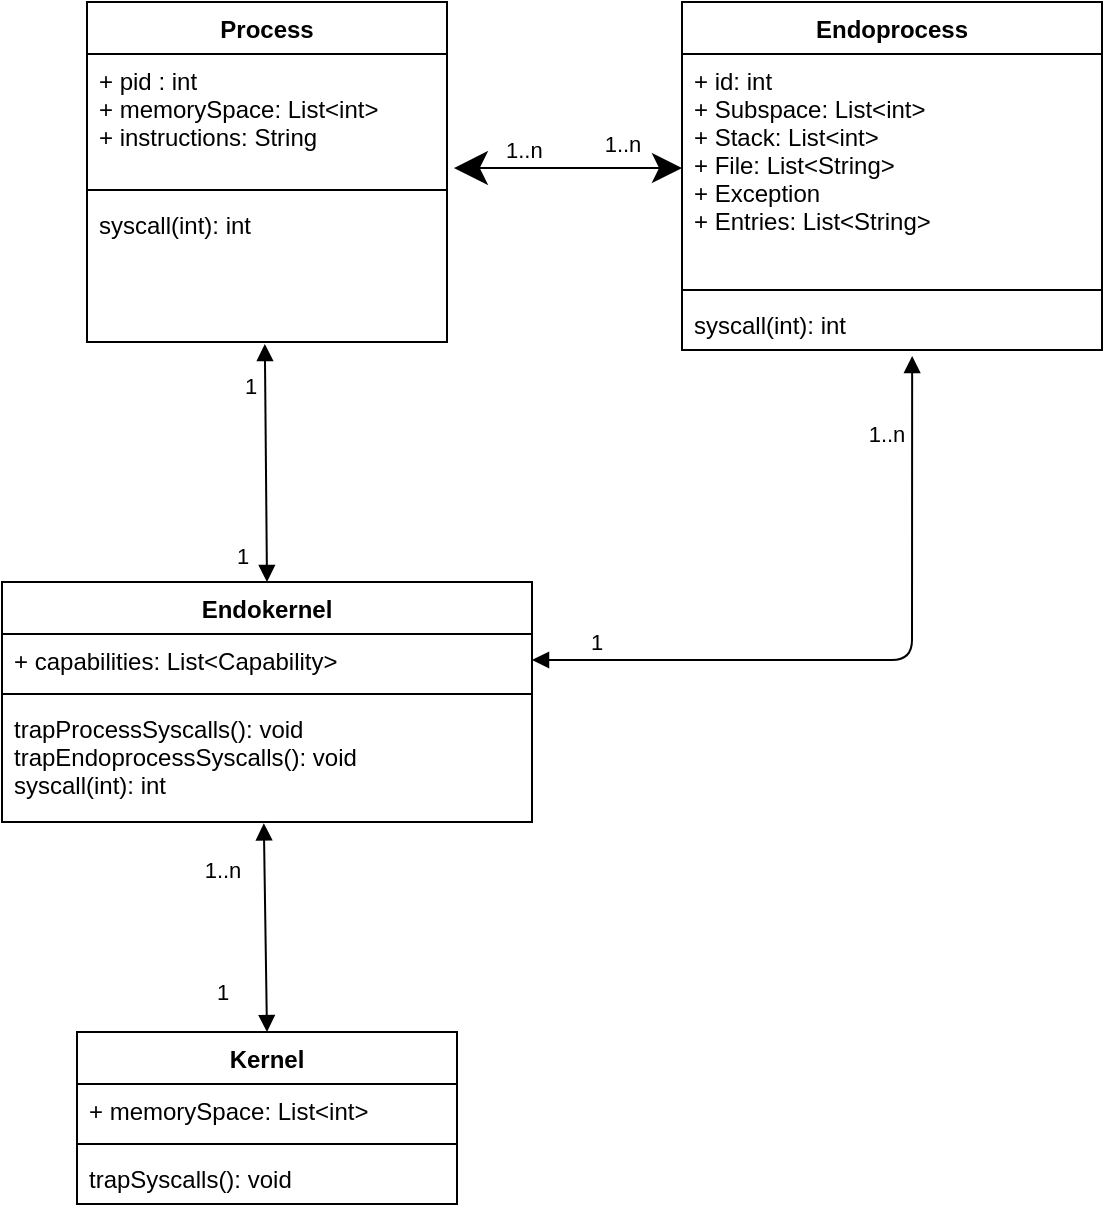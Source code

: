 <mxfile version="15.5.9" type="device"><diagram id="jKnYx94y_KnAcxw0OS8I" name="Page-1"><mxGraphModel dx="1350" dy="793" grid="1" gridSize="10" guides="1" tooltips="1" connect="1" arrows="1" fold="1" page="1" pageScale="1" pageWidth="827" pageHeight="1169" math="0" shadow="0"><root><mxCell id="0"/><mxCell id="1" parent="0"/><mxCell id="iJyI0FOTj2MSVto57viy-1" value="Process" style="swimlane;fontStyle=1;align=center;verticalAlign=top;childLayout=stackLayout;horizontal=1;startSize=26;horizontalStack=0;resizeParent=1;resizeParentMax=0;resizeLast=0;collapsible=1;marginBottom=0;" parent="1" vertex="1"><mxGeometry x="292.5" y="70" width="180" height="170" as="geometry"/></mxCell><mxCell id="iJyI0FOTj2MSVto57viy-2" value="+ pid : int&#xA;+ memorySpace: List&lt;int&gt;&#xA;+ instructions: String&#xA;&#xA;" style="text;strokeColor=none;fillColor=none;align=left;verticalAlign=top;spacingLeft=4;spacingRight=4;overflow=hidden;rotatable=0;points=[[0,0.5],[1,0.5]];portConstraint=eastwest;" parent="iJyI0FOTj2MSVto57viy-1" vertex="1"><mxGeometry y="26" width="180" height="64" as="geometry"/></mxCell><mxCell id="iJyI0FOTj2MSVto57viy-3" value="" style="line;strokeWidth=1;fillColor=none;align=left;verticalAlign=middle;spacingTop=-1;spacingLeft=3;spacingRight=3;rotatable=0;labelPosition=right;points=[];portConstraint=eastwest;" parent="iJyI0FOTj2MSVto57viy-1" vertex="1"><mxGeometry y="90" width="180" height="8" as="geometry"/></mxCell><mxCell id="iJyI0FOTj2MSVto57viy-4" value="syscall(int): int" style="text;strokeColor=none;fillColor=none;align=left;verticalAlign=top;spacingLeft=4;spacingRight=4;overflow=hidden;rotatable=0;points=[[0,0.5],[1,0.5]];portConstraint=eastwest;" parent="iJyI0FOTj2MSVto57viy-1" vertex="1"><mxGeometry y="98" width="180" height="72" as="geometry"/></mxCell><mxCell id="iJyI0FOTj2MSVto57viy-11" value="Kernel" style="swimlane;fontStyle=1;align=center;verticalAlign=top;childLayout=stackLayout;horizontal=1;startSize=26;horizontalStack=0;resizeParent=1;resizeParentMax=0;resizeLast=0;collapsible=1;marginBottom=0;" parent="1" vertex="1"><mxGeometry x="287.5" y="585" width="190" height="86" as="geometry"/></mxCell><mxCell id="iJyI0FOTj2MSVto57viy-12" value="+ memorySpace: List&lt;int&gt;" style="text;strokeColor=none;fillColor=none;align=left;verticalAlign=top;spacingLeft=4;spacingRight=4;overflow=hidden;rotatable=0;points=[[0,0.5],[1,0.5]];portConstraint=eastwest;" parent="iJyI0FOTj2MSVto57viy-11" vertex="1"><mxGeometry y="26" width="190" height="26" as="geometry"/></mxCell><mxCell id="iJyI0FOTj2MSVto57viy-13" value="" style="line;strokeWidth=1;fillColor=none;align=left;verticalAlign=middle;spacingTop=-1;spacingLeft=3;spacingRight=3;rotatable=0;labelPosition=right;points=[];portConstraint=eastwest;" parent="iJyI0FOTj2MSVto57viy-11" vertex="1"><mxGeometry y="52" width="190" height="8" as="geometry"/></mxCell><mxCell id="iJyI0FOTj2MSVto57viy-14" value="trapSyscalls(): void" style="text;strokeColor=none;fillColor=none;align=left;verticalAlign=top;spacingLeft=4;spacingRight=4;overflow=hidden;rotatable=0;points=[[0,0.5],[1,0.5]];portConstraint=eastwest;" parent="iJyI0FOTj2MSVto57viy-11" vertex="1"><mxGeometry y="60" width="190" height="26" as="geometry"/></mxCell><mxCell id="iJyI0FOTj2MSVto57viy-16" value="Endoprocess" style="swimlane;fontStyle=1;align=center;verticalAlign=top;childLayout=stackLayout;horizontal=1;startSize=26;horizontalStack=0;resizeParent=1;resizeParentMax=0;resizeLast=0;collapsible=1;marginBottom=0;" parent="1" vertex="1"><mxGeometry x="590" y="70" width="210" height="174" as="geometry"/></mxCell><mxCell id="iJyI0FOTj2MSVto57viy-17" value="+ id: int&#xA;+ Subspace: List&lt;int&gt;&#xA;+ Stack: List&lt;int&gt;&#xA;+ File: List&lt;String&gt;&#xA;+ Exception &#xA;+ Entries: List&lt;String&gt;&#xA;&#xA;" style="text;strokeColor=none;fillColor=none;align=left;verticalAlign=top;spacingLeft=4;spacingRight=4;overflow=hidden;rotatable=0;points=[[0,0.5],[1,0.5]];portConstraint=eastwest;" parent="iJyI0FOTj2MSVto57viy-16" vertex="1"><mxGeometry y="26" width="210" height="114" as="geometry"/></mxCell><mxCell id="iJyI0FOTj2MSVto57viy-18" value="" style="line;strokeWidth=1;fillColor=none;align=left;verticalAlign=middle;spacingTop=-1;spacingLeft=3;spacingRight=3;rotatable=0;labelPosition=right;points=[];portConstraint=eastwest;" parent="iJyI0FOTj2MSVto57viy-16" vertex="1"><mxGeometry y="140" width="210" height="8" as="geometry"/></mxCell><mxCell id="iJyI0FOTj2MSVto57viy-19" value="syscall(int): int" style="text;strokeColor=none;fillColor=none;align=left;verticalAlign=top;spacingLeft=4;spacingRight=4;overflow=hidden;rotatable=0;points=[[0,0.5],[1,0.5]];portConstraint=eastwest;" parent="iJyI0FOTj2MSVto57viy-16" vertex="1"><mxGeometry y="148" width="210" height="26" as="geometry"/></mxCell><mxCell id="iJyI0FOTj2MSVto57viy-25" value="" style="endArrow=block;startArrow=block;endFill=1;startFill=1;html=1;entryX=0.494;entryY=1.011;entryDx=0;entryDy=0;exitX=0.5;exitY=0;exitDx=0;exitDy=0;entryPerimeter=0;" parent="1" source="iJyI0FOTj2MSVto57viy-11" target="R-jrbYLfejg2H2g3XCDj-5" edge="1"><mxGeometry width="160" relative="1" as="geometry"><mxPoint x="200" y="130" as="sourcePoint"/><mxPoint x="340" y="130" as="targetPoint"/></mxGeometry></mxCell><mxCell id="iJyI0FOTj2MSVto57viy-27" value="1" style="edgeLabel;html=1;align=center;verticalAlign=middle;resizable=0;points=[];" parent="iJyI0FOTj2MSVto57viy-25" vertex="1" connectable="0"><mxGeometry x="-0.656" y="-1" relative="1" as="geometry"><mxPoint x="-23" y="-2" as="offset"/></mxGeometry></mxCell><mxCell id="iJyI0FOTj2MSVto57viy-28" value="1..n" style="edgeLabel;html=1;align=center;verticalAlign=middle;resizable=0;points=[];" parent="iJyI0FOTj2MSVto57viy-25" vertex="1" connectable="0"><mxGeometry x="0.771" relative="1" as="geometry"><mxPoint x="-21" y="11" as="offset"/></mxGeometry></mxCell><mxCell id="iJyI0FOTj2MSVto57viy-33" value="1..n" style="endArrow=classic;html=1;endSize=12;startArrow=classic;startSize=14;startFill=1;edgeStyle=orthogonalEdgeStyle;align=left;verticalAlign=bottom;endFill=1;exitX=1.019;exitY=0.891;exitDx=0;exitDy=0;exitPerimeter=0;" parent="1" source="iJyI0FOTj2MSVto57viy-2" edge="1"><mxGeometry x="-0.578" relative="1" as="geometry"><mxPoint x="520" y="138" as="sourcePoint"/><mxPoint x="590" y="153" as="targetPoint"/><mxPoint as="offset"/></mxGeometry></mxCell><mxCell id="iJyI0FOTj2MSVto57viy-34" value="1..n" style="edgeLabel;html=1;align=center;verticalAlign=middle;resizable=0;points=[];" parent="iJyI0FOTj2MSVto57viy-33" vertex="1" connectable="0"><mxGeometry x="0.816" y="3" relative="1" as="geometry"><mxPoint x="-20" y="-9" as="offset"/></mxGeometry></mxCell><mxCell id="R-jrbYLfejg2H2g3XCDj-2" value="Endokernel" style="swimlane;fontStyle=1;align=center;verticalAlign=top;childLayout=stackLayout;horizontal=1;startSize=26;horizontalStack=0;resizeParent=1;resizeParentMax=0;resizeLast=0;collapsible=1;marginBottom=0;" parent="1" vertex="1"><mxGeometry x="250" y="360" width="265" height="120" as="geometry"/></mxCell><mxCell id="R-jrbYLfejg2H2g3XCDj-3" value="+ capabilities: List&lt;Capability&gt;" style="text;strokeColor=none;fillColor=none;align=left;verticalAlign=top;spacingLeft=4;spacingRight=4;overflow=hidden;rotatable=0;points=[[0,0.5],[1,0.5]];portConstraint=eastwest;" parent="R-jrbYLfejg2H2g3XCDj-2" vertex="1"><mxGeometry y="26" width="265" height="26" as="geometry"/></mxCell><mxCell id="R-jrbYLfejg2H2g3XCDj-4" value="" style="line;strokeWidth=1;fillColor=none;align=left;verticalAlign=middle;spacingTop=-1;spacingLeft=3;spacingRight=3;rotatable=0;labelPosition=right;points=[];portConstraint=eastwest;" parent="R-jrbYLfejg2H2g3XCDj-2" vertex="1"><mxGeometry y="52" width="265" height="8" as="geometry"/></mxCell><mxCell id="R-jrbYLfejg2H2g3XCDj-5" value="trapProcessSyscalls(): void&#xA;trapEndoprocessSyscalls(): void&#xA;syscall(int): int&#xA;&#xA;" style="text;strokeColor=none;fillColor=none;align=left;verticalAlign=top;spacingLeft=4;spacingRight=4;overflow=hidden;rotatable=0;points=[[0,0.5],[1,0.5]];portConstraint=eastwest;" parent="R-jrbYLfejg2H2g3XCDj-2" vertex="1"><mxGeometry y="60" width="265" height="60" as="geometry"/></mxCell><mxCell id="R-jrbYLfejg2H2g3XCDj-6" value="" style="endArrow=block;startArrow=block;endFill=1;startFill=1;html=1;entryX=0.5;entryY=0;entryDx=0;entryDy=0;exitX=0.494;exitY=1.014;exitDx=0;exitDy=0;exitPerimeter=0;" parent="1" source="iJyI0FOTj2MSVto57viy-4" target="R-jrbYLfejg2H2g3XCDj-2" edge="1"><mxGeometry width="160" relative="1" as="geometry"><mxPoint x="240" y="139" as="sourcePoint"/><mxPoint x="340" y="138" as="targetPoint"/></mxGeometry></mxCell><mxCell id="R-jrbYLfejg2H2g3XCDj-7" value="1" style="edgeLabel;html=1;align=center;verticalAlign=middle;resizable=0;points=[];" parent="R-jrbYLfejg2H2g3XCDj-6" vertex="1" connectable="0"><mxGeometry x="-0.656" y="-1" relative="1" as="geometry"><mxPoint x="-7" as="offset"/></mxGeometry></mxCell><mxCell id="R-jrbYLfejg2H2g3XCDj-8" value="1" style="edgeLabel;html=1;align=center;verticalAlign=middle;resizable=0;points=[];" parent="R-jrbYLfejg2H2g3XCDj-6" vertex="1" connectable="0"><mxGeometry x="0.771" relative="1" as="geometry"><mxPoint x="-13" as="offset"/></mxGeometry></mxCell><mxCell id="R-jrbYLfejg2H2g3XCDj-13" value="" style="endArrow=block;startArrow=block;endFill=1;startFill=1;html=1;entryX=0.548;entryY=1.115;entryDx=0;entryDy=0;exitX=1;exitY=0.5;exitDx=0;exitDy=0;entryPerimeter=0;" parent="1" source="R-jrbYLfejg2H2g3XCDj-3" target="iJyI0FOTj2MSVto57viy-19" edge="1"><mxGeometry width="160" relative="1" as="geometry"><mxPoint x="240" y="139" as="sourcePoint"/><mxPoint x="340" y="138" as="targetPoint"/><Array as="points"><mxPoint x="705" y="399"/></Array></mxGeometry></mxCell><mxCell id="R-jrbYLfejg2H2g3XCDj-14" value="1" style="edgeLabel;html=1;align=center;verticalAlign=middle;resizable=0;points=[];" parent="R-jrbYLfejg2H2g3XCDj-13" vertex="1" connectable="0"><mxGeometry x="-0.656" y="-1" relative="1" as="geometry"><mxPoint x="-27" y="-10" as="offset"/></mxGeometry></mxCell><mxCell id="R-jrbYLfejg2H2g3XCDj-15" value="1..n" style="edgeLabel;html=1;align=center;verticalAlign=middle;resizable=0;points=[];" parent="R-jrbYLfejg2H2g3XCDj-13" vertex="1" connectable="0"><mxGeometry x="0.771" relative="1" as="geometry"><mxPoint x="-13" as="offset"/></mxGeometry></mxCell></root></mxGraphModel></diagram></mxfile>